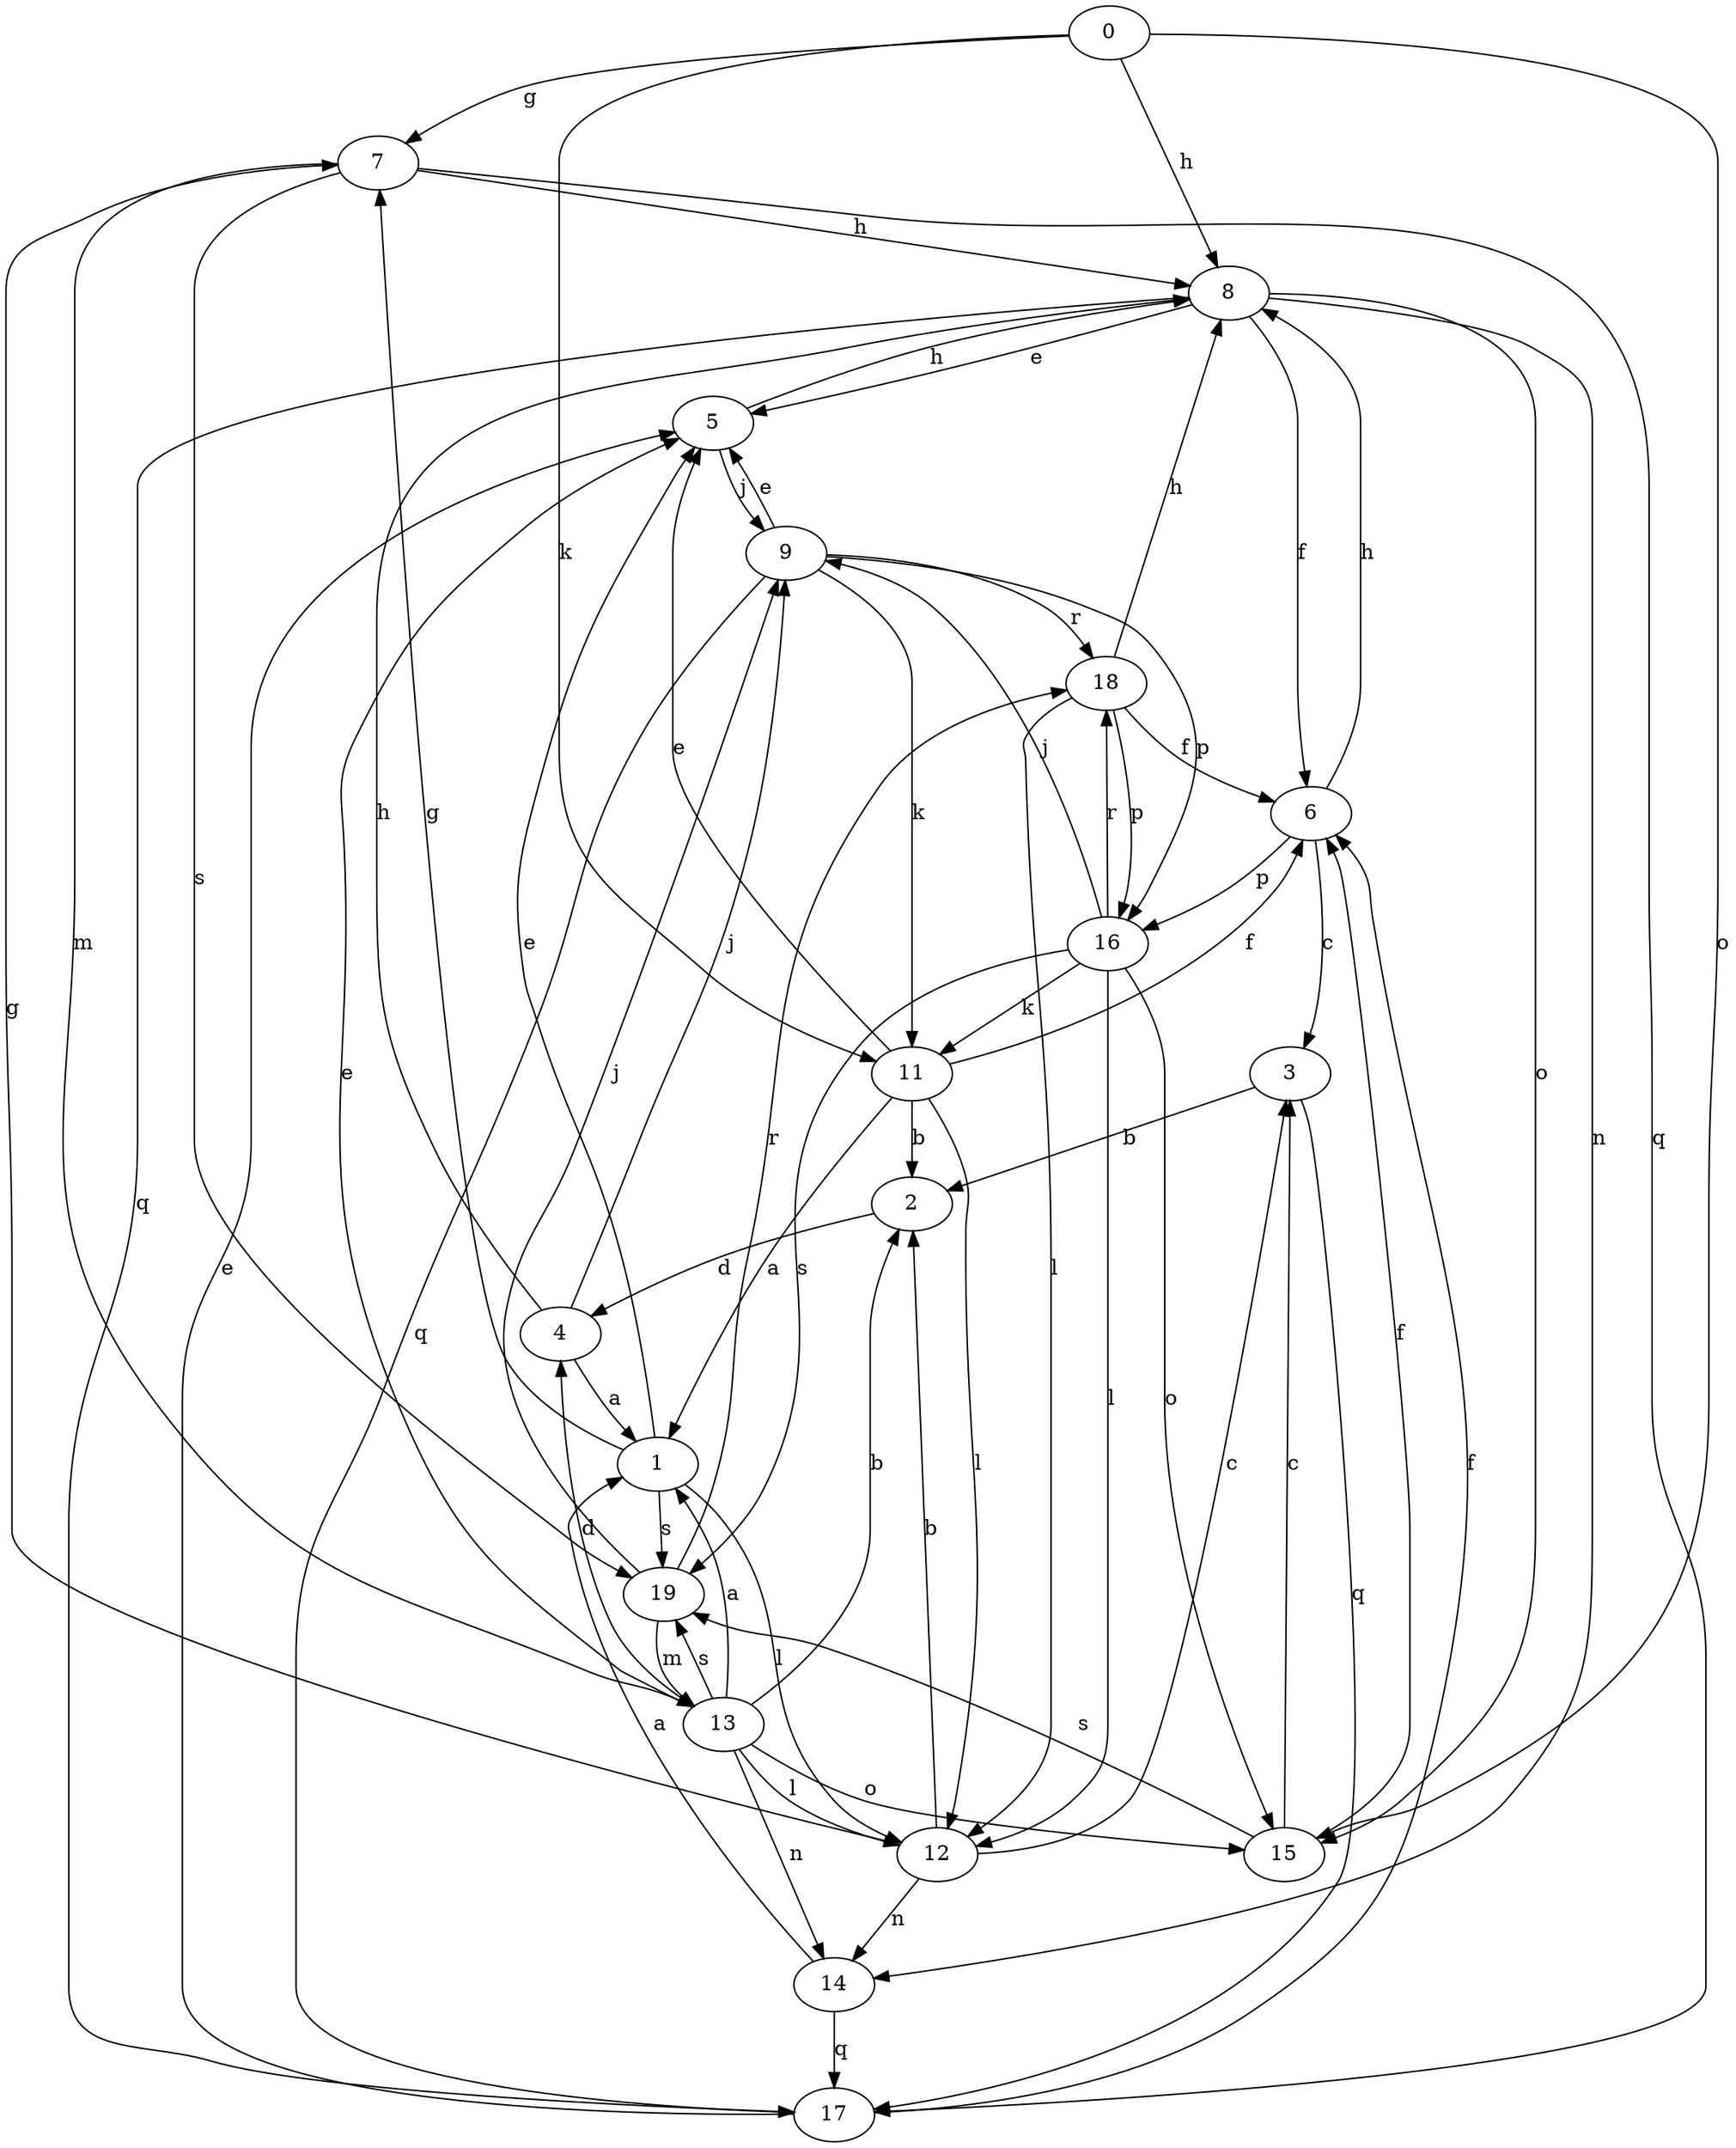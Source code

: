 strict digraph  {
0;
1;
2;
3;
4;
5;
6;
7;
8;
9;
11;
12;
13;
14;
15;
16;
17;
18;
19;
0 -> 7  [label=g];
0 -> 8  [label=h];
0 -> 11  [label=k];
0 -> 15  [label=o];
1 -> 5  [label=e];
1 -> 7  [label=g];
1 -> 12  [label=l];
1 -> 19  [label=s];
2 -> 4  [label=d];
3 -> 2  [label=b];
3 -> 17  [label=q];
4 -> 1  [label=a];
4 -> 8  [label=h];
4 -> 9  [label=j];
5 -> 8  [label=h];
5 -> 9  [label=j];
6 -> 3  [label=c];
6 -> 8  [label=h];
6 -> 16  [label=p];
7 -> 8  [label=h];
7 -> 13  [label=m];
7 -> 17  [label=q];
7 -> 19  [label=s];
8 -> 5  [label=e];
8 -> 6  [label=f];
8 -> 14  [label=n];
8 -> 15  [label=o];
8 -> 17  [label=q];
9 -> 5  [label=e];
9 -> 11  [label=k];
9 -> 16  [label=p];
9 -> 17  [label=q];
9 -> 18  [label=r];
11 -> 1  [label=a];
11 -> 2  [label=b];
11 -> 5  [label=e];
11 -> 6  [label=f];
11 -> 12  [label=l];
12 -> 2  [label=b];
12 -> 3  [label=c];
12 -> 7  [label=g];
12 -> 14  [label=n];
13 -> 1  [label=a];
13 -> 2  [label=b];
13 -> 4  [label=d];
13 -> 5  [label=e];
13 -> 12  [label=l];
13 -> 14  [label=n];
13 -> 15  [label=o];
13 -> 19  [label=s];
14 -> 1  [label=a];
14 -> 17  [label=q];
15 -> 3  [label=c];
15 -> 6  [label=f];
15 -> 19  [label=s];
16 -> 9  [label=j];
16 -> 11  [label=k];
16 -> 12  [label=l];
16 -> 15  [label=o];
16 -> 18  [label=r];
16 -> 19  [label=s];
17 -> 5  [label=e];
17 -> 6  [label=f];
18 -> 6  [label=f];
18 -> 8  [label=h];
18 -> 12  [label=l];
18 -> 16  [label=p];
19 -> 9  [label=j];
19 -> 13  [label=m];
19 -> 18  [label=r];
}
